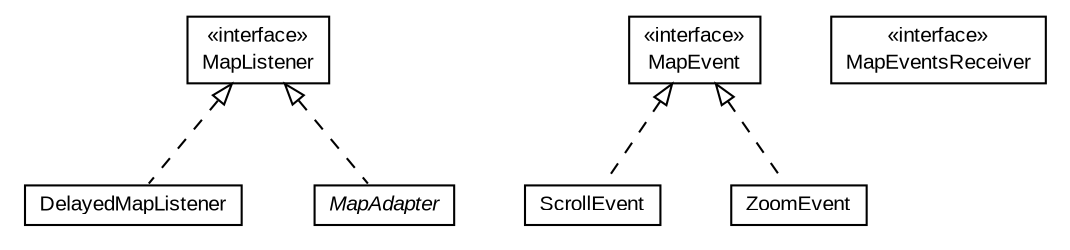 #!/usr/local/bin/dot
#
# Class diagram 
# Generated by UMLGraph version R5_6-24-gf6e263 (http://www.umlgraph.org/)
#

digraph G {
	edge [fontname="arial",fontsize=10,labelfontname="arial",labelfontsize=10];
	node [fontname="arial",fontsize=10,shape=plaintext];
	nodesep=0.25;
	ranksep=0.5;
	// org.osmdroid.events.DelayedMapListener
	c9813 [label=<<table title="org.osmdroid.events.DelayedMapListener" border="0" cellborder="1" cellspacing="0" cellpadding="2" port="p" href="./DelayedMapListener.html">
		<tr><td><table border="0" cellspacing="0" cellpadding="1">
<tr><td align="center" balign="center"> DelayedMapListener </td></tr>
		</table></td></tr>
		</table>>, URL="./DelayedMapListener.html", fontname="arial", fontcolor="black", fontsize=10.0];
	// org.osmdroid.events.MapAdapter
	c9814 [label=<<table title="org.osmdroid.events.MapAdapter" border="0" cellborder="1" cellspacing="0" cellpadding="2" port="p" href="./MapAdapter.html">
		<tr><td><table border="0" cellspacing="0" cellpadding="1">
<tr><td align="center" balign="center"><font face="arial italic"> MapAdapter </font></td></tr>
		</table></td></tr>
		</table>>, URL="./MapAdapter.html", fontname="arial", fontcolor="black", fontsize=10.0];
	// org.osmdroid.events.MapEvent
	c9815 [label=<<table title="org.osmdroid.events.MapEvent" border="0" cellborder="1" cellspacing="0" cellpadding="2" port="p" href="./MapEvent.html">
		<tr><td><table border="0" cellspacing="0" cellpadding="1">
<tr><td align="center" balign="center"> &#171;interface&#187; </td></tr>
<tr><td align="center" balign="center"> MapEvent </td></tr>
		</table></td></tr>
		</table>>, URL="./MapEvent.html", fontname="arial", fontcolor="black", fontsize=10.0];
	// org.osmdroid.events.MapEventsReceiver
	c9816 [label=<<table title="org.osmdroid.events.MapEventsReceiver" border="0" cellborder="1" cellspacing="0" cellpadding="2" port="p" href="./MapEventsReceiver.html">
		<tr><td><table border="0" cellspacing="0" cellpadding="1">
<tr><td align="center" balign="center"> &#171;interface&#187; </td></tr>
<tr><td align="center" balign="center"> MapEventsReceiver </td></tr>
		</table></td></tr>
		</table>>, URL="./MapEventsReceiver.html", fontname="arial", fontcolor="black", fontsize=10.0];
	// org.osmdroid.events.MapListener
	c9817 [label=<<table title="org.osmdroid.events.MapListener" border="0" cellborder="1" cellspacing="0" cellpadding="2" port="p" href="./MapListener.html">
		<tr><td><table border="0" cellspacing="0" cellpadding="1">
<tr><td align="center" balign="center"> &#171;interface&#187; </td></tr>
<tr><td align="center" balign="center"> MapListener </td></tr>
		</table></td></tr>
		</table>>, URL="./MapListener.html", fontname="arial", fontcolor="black", fontsize=10.0];
	// org.osmdroid.events.ScrollEvent
	c9818 [label=<<table title="org.osmdroid.events.ScrollEvent" border="0" cellborder="1" cellspacing="0" cellpadding="2" port="p" href="./ScrollEvent.html">
		<tr><td><table border="0" cellspacing="0" cellpadding="1">
<tr><td align="center" balign="center"> ScrollEvent </td></tr>
		</table></td></tr>
		</table>>, URL="./ScrollEvent.html", fontname="arial", fontcolor="black", fontsize=10.0];
	// org.osmdroid.events.ZoomEvent
	c9819 [label=<<table title="org.osmdroid.events.ZoomEvent" border="0" cellborder="1" cellspacing="0" cellpadding="2" port="p" href="./ZoomEvent.html">
		<tr><td><table border="0" cellspacing="0" cellpadding="1">
<tr><td align="center" balign="center"> ZoomEvent </td></tr>
		</table></td></tr>
		</table>>, URL="./ZoomEvent.html", fontname="arial", fontcolor="black", fontsize=10.0];
	//org.osmdroid.events.DelayedMapListener implements org.osmdroid.events.MapListener
	c9817:p -> c9813:p [dir=back,arrowtail=empty,style=dashed];
	//org.osmdroid.events.MapAdapter implements org.osmdroid.events.MapListener
	c9817:p -> c9814:p [dir=back,arrowtail=empty,style=dashed];
	//org.osmdroid.events.ScrollEvent implements org.osmdroid.events.MapEvent
	c9815:p -> c9818:p [dir=back,arrowtail=empty,style=dashed];
	//org.osmdroid.events.ZoomEvent implements org.osmdroid.events.MapEvent
	c9815:p -> c9819:p [dir=back,arrowtail=empty,style=dashed];
}

